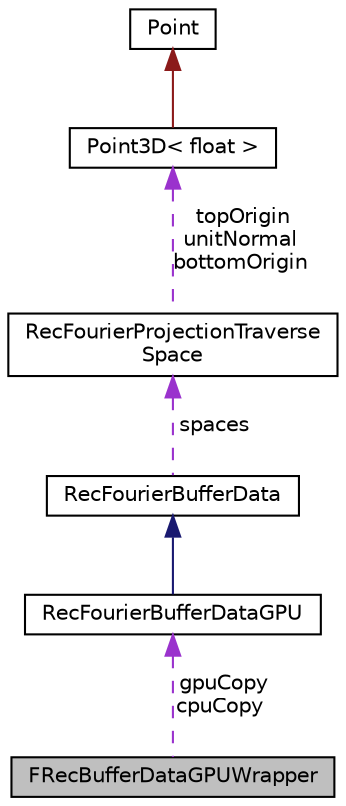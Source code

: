 digraph "FRecBufferDataGPUWrapper"
{
  edge [fontname="Helvetica",fontsize="10",labelfontname="Helvetica",labelfontsize="10"];
  node [fontname="Helvetica",fontsize="10",shape=record];
  Node1 [label="FRecBufferDataGPUWrapper",height=0.2,width=0.4,color="black", fillcolor="grey75", style="filled", fontcolor="black"];
  Node2 -> Node1 [dir="back",color="darkorchid3",fontsize="10",style="dashed",label=" gpuCopy\ncpuCopy" ,fontname="Helvetica"];
  Node2 [label="RecFourierBufferDataGPU",height=0.2,width=0.4,color="black", fillcolor="white", style="filled",URL="$structRecFourierBufferDataGPU.html"];
  Node3 -> Node2 [dir="back",color="midnightblue",fontsize="10",style="solid",fontname="Helvetica"];
  Node3 [label="RecFourierBufferData",height=0.2,width=0.4,color="black", fillcolor="white", style="filled",URL="$structRecFourierBufferData.html"];
  Node4 -> Node3 [dir="back",color="darkorchid3",fontsize="10",style="dashed",label=" spaces" ,fontname="Helvetica"];
  Node4 [label="RecFourierProjectionTraverse\lSpace",height=0.2,width=0.4,color="black", fillcolor="white", style="filled",URL="$structRecFourierProjectionTraverseSpace.html"];
  Node5 -> Node4 [dir="back",color="darkorchid3",fontsize="10",style="dashed",label=" topOrigin\nunitNormal\nbottomOrigin" ,fontname="Helvetica"];
  Node5 [label="Point3D\< float \>",height=0.2,width=0.4,color="black", fillcolor="white", style="filled",URL="$classPoint3D.html"];
  Node6 -> Node5 [dir="back",color="firebrick4",fontsize="10",style="solid",fontname="Helvetica"];
  Node6 [label="Point",height=0.2,width=0.4,color="black", fillcolor="white", style="filled",URL="$structPoint.html"];
}
